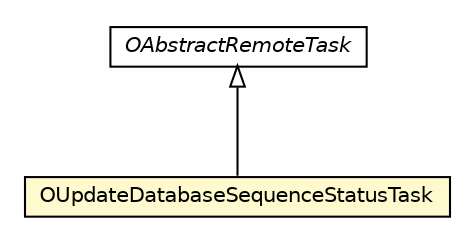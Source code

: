 #!/usr/local/bin/dot
#
# Class diagram 
# Generated by UMLGraph version R5_6-24-gf6e263 (http://www.umlgraph.org/)
#

digraph G {
	edge [fontname="Helvetica",fontsize=10,labelfontname="Helvetica",labelfontsize=10];
	node [fontname="Helvetica",fontsize=10,shape=plaintext];
	nodesep=0.25;
	ranksep=0.5;
	// com.orientechnologies.orient.server.distributed.task.OAbstractRemoteTask
	c7760965 [label=<<table title="com.orientechnologies.orient.server.distributed.task.OAbstractRemoteTask" border="0" cellborder="1" cellspacing="0" cellpadding="2" port="p" href="../../task/OAbstractRemoteTask.html">
		<tr><td><table border="0" cellspacing="0" cellpadding="1">
<tr><td align="center" balign="center"><font face="Helvetica-Oblique"> OAbstractRemoteTask </font></td></tr>
		</table></td></tr>
		</table>>, URL="../../task/OAbstractRemoteTask.html", fontname="Helvetica", fontcolor="black", fontsize=10.0];
	// com.orientechnologies.orient.server.distributed.impl.task.OUpdateDatabaseSequenceStatusTask
	c7761286 [label=<<table title="com.orientechnologies.orient.server.distributed.impl.task.OUpdateDatabaseSequenceStatusTask" border="0" cellborder="1" cellspacing="0" cellpadding="2" port="p" bgcolor="lemonChiffon" href="./OUpdateDatabaseSequenceStatusTask.html">
		<tr><td><table border="0" cellspacing="0" cellpadding="1">
<tr><td align="center" balign="center"> OUpdateDatabaseSequenceStatusTask </td></tr>
		</table></td></tr>
		</table>>, URL="./OUpdateDatabaseSequenceStatusTask.html", fontname="Helvetica", fontcolor="black", fontsize=10.0];
	//com.orientechnologies.orient.server.distributed.impl.task.OUpdateDatabaseSequenceStatusTask extends com.orientechnologies.orient.server.distributed.task.OAbstractRemoteTask
	c7760965:p -> c7761286:p [dir=back,arrowtail=empty];
}

